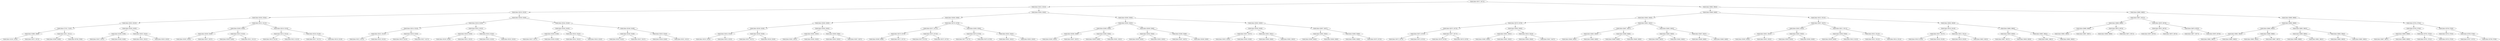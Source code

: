 digraph G{
808103189 [label="Node{data=[9371, 9371]}"]
808103189 -> 1467325360
1467325360 [label="Node{data=[9252, 9252]}"]
1467325360 -> 336955574
336955574 [label="Node{data=[9220, 9220]}"]
336955574 -> 861457051
861457051 [label="Node{data=[9204, 9204]}"]
861457051 -> 1451203552
1451203552 [label="Node{data=[9010, 9010]}"]
1451203552 -> 766259844
766259844 [label="Node{data=[7523, 7523]}"]
766259844 -> 365187007
365187007 [label="Node{data=[5968, 5968]}"]
365187007 -> 1623016334
1623016334 [label="Node{data=[4234, 4234]}"]
365187007 -> 1245144290
1245144290 [label="Node{data=[5972, 5972]}"]
766259844 -> 113465138
113465138 [label="Node{data=[8311, 8311]}"]
113465138 -> 835541474
835541474 [label="Node{data=[8308, 8308]}"]
113465138 -> 996597094
996597094 [label="Node{data=[8768, 8768]}"]
1451203552 -> 1242017436
1242017436 [label="Node{data=[9200, 9200]}"]
1242017436 -> 1449200169
1449200169 [label="Node{data=[9198, 9198]}"]
1449200169 -> 230185806
230185806 [label="Node{data=[9197, 9197]}"]
1449200169 -> 12073586
12073586 [label="Node{data=[9199, 9199]}"]
1242017436 -> 2000426935
2000426935 [label="Node{data=[9202, 9202]}"]
2000426935 -> 701655867
701655867 [label="Node{data=[9201, 9201]}"]
2000426935 -> 1719613284
1719613284 [label="Node{data=[9203, 9203]}"]
861457051 -> 659946099
659946099 [label="Node{data=[9212, 9212]}"]
659946099 -> 809750657
809750657 [label="Node{data=[9208, 9208]}"]
809750657 -> 183696897
183696897 [label="Node{data=[9206, 9206]}"]
183696897 -> 363412524
363412524 [label="Node{data=[9205, 9205]}"]
183696897 -> 497539720
497539720 [label="Node{data=[9207, 9207]}"]
809750657 -> 869193317
869193317 [label="Node{data=[9210, 9210]}"]
869193317 -> 785458411
785458411 [label="Node{data=[9209, 9209]}"]
869193317 -> 1925526849
1925526849 [label="Node{data=[9211, 9211]}"]
659946099 -> 1360384523
1360384523 [label="Node{data=[9216, 9216]}"]
1360384523 -> 338512818
338512818 [label="Node{data=[9214, 9214]}"]
338512818 -> 863818656
863818656 [label="Node{data=[9213, 9213]}"]
338512818 -> 1749583795
1749583795 [label="Node{data=[9215, 9215]}"]
1360384523 -> 397575483
397575483 [label="Node{data=[9218, 9218]}"]
397575483 -> 1765551268
1765551268 [label="Node{data=[9217, 9217]}"]
397575483 -> 1007158256
1007158256 [label="Node{data=[9219, 9219]}"]
336955574 -> 273772253
273772253 [label="Node{data=[9236, 9236]}"]
273772253 -> 323594929
323594929 [label="Node{data=[9228, 9228]}"]
323594929 -> 454618480
454618480 [label="Node{data=[9224, 9224]}"]
454618480 -> 1735617120
1735617120 [label="Node{data=[9222, 9222]}"]
1735617120 -> 2093995989
2093995989 [label="Node{data=[9221, 9221]}"]
1735617120 -> 571336415
571336415 [label="Node{data=[9223, 9223]}"]
454618480 -> 2116217987
2116217987 [label="Node{data=[9226, 9226]}"]
2116217987 -> 41859405
41859405 [label="Node{data=[9225, 9225]}"]
2116217987 -> 894888
894888 [label="Node{data=[9227, 9227]}"]
323594929 -> 1308332648
1308332648 [label="Node{data=[9232, 9232]}"]
1308332648 -> 609495456
609495456 [label="Node{data=[9230, 9230]}"]
609495456 -> 1402427574
1402427574 [label="Node{data=[9229, 9229]}"]
609495456 -> 1045075339
1045075339 [label="Node{data=[9231, 9231]}"]
1308332648 -> 800270584
800270584 [label="Node{data=[9234, 9234]}"]
800270584 -> 716115335
716115335 [label="Node{data=[9233, 9233]}"]
800270584 -> 1133814412
1133814412 [label="Node{data=[9235, 9235]}"]
273772253 -> 689476024
689476024 [label="Node{data=[9244, 9244]}"]
689476024 -> 534419595
534419595 [label="Node{data=[9240, 9240]}"]
534419595 -> 1305181634
1305181634 [label="Node{data=[9238, 9238]}"]
1305181634 -> 724383285
724383285 [label="Node{data=[9237, 9237]}"]
1305181634 -> 1188427705
1188427705 [label="Node{data=[9239, 9239]}"]
534419595 -> 226500904
226500904 [label="Node{data=[9242, 9242]}"]
226500904 -> 464742455
464742455 [label="Node{data=[9241, 9241]}"]
226500904 -> 1500342762
1500342762 [label="Node{data=[9243, 9243]}"]
689476024 -> 820786497
820786497 [label="Node{data=[9248, 9248]}"]
820786497 -> 1013566229
1013566229 [label="Node{data=[9246, 9246]}"]
1013566229 -> 1008467583
1008467583 [label="Node{data=[9245, 9245]}"]
1013566229 -> 235659823
235659823 [label="Node{data=[9247, 9247]}"]
820786497 -> 1604098194
1604098194 [label="Node{data=[9250, 9250]}"]
1604098194 -> 761254167
761254167 [label="Node{data=[9249, 9249]}"]
1604098194 -> 1314142917
1314142917 [label="Node{data=[9251, 9251]}"]
1467325360 -> 522167226
522167226 [label="Node{data=[9284, 9284]}"]
522167226 -> 612163779
612163779 [label="Node{data=[9268, 9268]}"]
612163779 -> 2004372018
2004372018 [label="Node{data=[9260, 9260]}"]
2004372018 -> 412472330
412472330 [label="Node{data=[9256, 9256]}"]
412472330 -> 2062919377
2062919377 [label="Node{data=[9254, 9254]}"]
2062919377 -> 969681844
969681844 [label="Node{data=[9253, 9253]}"]
2062919377 -> 206626661
206626661 [label="Node{data=[9255, 9255]}"]
412472330 -> 986939233
986939233 [label="Node{data=[9258, 9258]}"]
986939233 -> 1841796548
1841796548 [label="Node{data=[9257, 9257]}"]
986939233 -> 890147395
890147395 [label="Node{data=[9259, 9259]}"]
2004372018 -> 1068488816
1068488816 [label="Node{data=[9264, 9264]}"]
1068488816 -> 505843859
505843859 [label="Node{data=[9262, 9262]}"]
505843859 -> 1335775014
1335775014 [label="Node{data=[9261, 9261]}"]
505843859 -> 247676956
247676956 [label="Node{data=[9263, 9263]}"]
1068488816 -> 1332639212
1332639212 [label="Node{data=[9266, 9266]}"]
1332639212 -> 1709622938
1709622938 [label="Node{data=[9265, 9265]}"]
1332639212 -> 1480344191
1480344191 [label="Node{data=[9267, 9267]}"]
612163779 -> 1290484420
1290484420 [label="Node{data=[9276, 9276]}"]
1290484420 -> 1888941984
1888941984 [label="Node{data=[9272, 9272]}"]
1888941984 -> 597114174
597114174 [label="Node{data=[9270, 9270]}"]
597114174 -> 427998345
427998345 [label="Node{data=[9269, 9269]}"]
597114174 -> 204114023
204114023 [label="Node{data=[9271, 9271]}"]
1888941984 -> 1271289269
1271289269 [label="Node{data=[9274, 9274]}"]
1271289269 -> 1369636670
1369636670 [label="Node{data=[9273, 9273]}"]
1271289269 -> 1565030263
1565030263 [label="Node{data=[9275, 9275]}"]
1290484420 -> 91858185
91858185 [label="Node{data=[9280, 9280]}"]
91858185 -> 2095789038
2095789038 [label="Node{data=[9278, 9278]}"]
2095789038 -> 980842562
980842562 [label="Node{data=[9277, 9277]}"]
2095789038 -> 614155188
614155188 [label="Node{data=[9279, 9279]}"]
91858185 -> 1812134851
1812134851 [label="Node{data=[9282, 9282]}"]
1812134851 -> 1238618606
1238618606 [label="Node{data=[9281, 9281]}"]
1812134851 -> 1089340670
1089340670 [label="Node{data=[9283, 9283]}"]
522167226 -> 1050048948
1050048948 [label="Node{data=[9300, 9300]}"]
1050048948 -> 1169244486
1169244486 [label="Node{data=[9292, 9292]}"]
1169244486 -> 305833151
305833151 [label="Node{data=[9288, 9288]}"]
305833151 -> 574856178
574856178 [label="Node{data=[9286, 9286]}"]
574856178 -> 798297559
798297559 [label="Node{data=[9285, 9285]}"]
574856178 -> 1617019410
1617019410 [label="Node{data=[9287, 9287]}"]
305833151 -> 666471933
666471933 [label="Node{data=[9290, 9290]}"]
666471933 -> 429592307
429592307 [label="Node{data=[9289, 9289]}"]
666471933 -> 518472610
518472610 [label="Node{data=[9291, 9291]}"]
1169244486 -> 1895330622
1895330622 [label="Node{data=[9296, 9296]}"]
1895330622 -> 457563833
457563833 [label="Node{data=[9294, 9294]}"]
457563833 -> 1516812212
1516812212 [label="Node{data=[9293, 9293]}"]
457563833 -> 2117473544
2117473544 [label="Node{data=[9295, 9295]}"]
1895330622 -> 1298458739
1298458739 [label="Node{data=[9298, 9298]}"]
1298458739 -> 2019645296
2019645296 [label="Node{data=[9297, 9297]}"]
1298458739 -> 1739299551
1739299551 [label="Node{data=[9299, 9299]}"]
1050048948 -> 695950711
695950711 [label="Node{data=[9363, 9363]}"]
695950711 -> 1136004955
1136004955 [label="Node{data=[9359, 9359]}"]
1136004955 -> 824056458
824056458 [label="Node{data=[9357, 9357]}"]
824056458 -> 173544212
173544212 [label="Node{data=[9335, 9335]}"]
824056458 -> 2033940429
2033940429 [label="Node{data=[9358, 9358]}"]
1136004955 -> 176448358
176448358 [label="Node{data=[9361, 9361]}"]
176448358 -> 1259332342
1259332342 [label="Node{data=[9360, 9360]}"]
176448358 -> 25532464
25532464 [label="Node{data=[9362, 9362]}"]
695950711 -> 597820114
597820114 [label="Node{data=[9367, 9367]}"]
597820114 -> 169138835
169138835 [label="Node{data=[9365, 9365]}"]
169138835 -> 1043890549
1043890549 [label="Node{data=[9364, 9364]}"]
169138835 -> 324127386
324127386 [label="Node{data=[9366, 9366]}"]
597820114 -> 542572208
542572208 [label="Node{data=[9369, 9369]}"]
542572208 -> 213547115
213547115 [label="Node{data=[9368, 9368]}"]
542572208 -> 1995662240
1995662240 [label="Node{data=[9370, 9370]}"]
808103189 -> 1810592510
1810592510 [label="Node{data=[9664, 9664]}"]
1810592510 -> 2095030861
2095030861 [label="Node{data=[9499, 9499]}"]
2095030861 -> 595190941
595190941 [label="Node{data=[9483, 9483]}"]
595190941 -> 1316646193
1316646193 [label="Node{data=[9379, 9379]}"]
1316646193 -> 2117503618
2117503618 [label="Node{data=[9375, 9375]}"]
2117503618 -> 2147128003
2147128003 [label="Node{data=[9373, 9373]}"]
2147128003 -> 323738797
323738797 [label="Node{data=[9372, 9372]}"]
2147128003 -> 239413264
239413264 [label="Node{data=[9374, 9374]}"]
2117503618 -> 1148047808
1148047808 [label="Node{data=[9377, 9377]}"]
1148047808 -> 1865039620
1865039620 [label="Node{data=[9376, 9376]}"]
1148047808 -> 583608568
583608568 [label="Node{data=[9378, 9378]}"]
1316646193 -> 99320089
99320089 [label="Node{data=[9383, 9383]}"]
99320089 -> 790803381
790803381 [label="Node{data=[9381, 9381]}"]
790803381 -> 298744650
298744650 [label="Node{data=[9380, 9380]}"]
790803381 -> 2049646435
2049646435 [label="Node{data=[9382, 9382]}"]
99320089 -> 596753014
596753014 [label="Node{data=[9424, 9424]}"]
596753014 -> 420747946
420747946 [label="Node{data=[9384, 9384]}"]
596753014 -> 2070030057
2070030057 [label="Node{data=[9447, 9447]}"]
595190941 -> 1502674657
1502674657 [label="Node{data=[9491, 9491]}"]
1502674657 -> 2004663727
2004663727 [label="Node{data=[9487, 9487]}"]
2004663727 -> 1308895392
1308895392 [label="Node{data=[9485, 9485]}"]
1308895392 -> 607853287
607853287 [label="Node{data=[9484, 9484]}"]
1308895392 -> 2055376759
2055376759 [label="Node{data=[9486, 9486]}"]
2004663727 -> 1744946253
1744946253 [label="Node{data=[9489, 9489]}"]
1744946253 -> 120565957
120565957 [label="Node{data=[9488, 9488]}"]
1744946253 -> 2067754725
2067754725 [label="Node{data=[9490, 9490]}"]
1502674657 -> 354987970
354987970 [label="Node{data=[9495, 9495]}"]
354987970 -> 1944924806
1944924806 [label="Node{data=[9493, 9493]}"]
1944924806 -> 163450278
163450278 [label="Node{data=[9492, 9492]}"]
1944924806 -> 158732850
158732850 [label="Node{data=[9494, 9494]}"]
354987970 -> 1508964961
1508964961 [label="Node{data=[9497, 9497]}"]
1508964961 -> 1133746907
1133746907 [label="Node{data=[9496, 9496]}"]
1508964961 -> 976841778
976841778 [label="Node{data=[9498, 9498]}"]
2095030861 -> 57089733
57089733 [label="Node{data=[9515, 9515]}"]
57089733 -> 1562038074
1562038074 [label="Node{data=[9507, 9507]}"]
1562038074 -> 33604352
33604352 [label="Node{data=[9503, 9503]}"]
33604352 -> 1932093326
1932093326 [label="Node{data=[9501, 9501]}"]
1932093326 -> 1216597528
1216597528 [label="Node{data=[9500, 9500]}"]
1932093326 -> 1131133741
1131133741 [label="Node{data=[9502, 9502]}"]
33604352 -> 1199011971
1199011971 [label="Node{data=[9505, 9505]}"]
1199011971 -> 2136630004
2136630004 [label="Node{data=[9504, 9504]}"]
1199011971 -> 704610313
704610313 [label="Node{data=[9506, 9506]}"]
1562038074 -> 936637640
936637640 [label="Node{data=[9511, 9511]}"]
936637640 -> 1260134865
1260134865 [label="Node{data=[9509, 9509]}"]
1260134865 -> 1736288132
1736288132 [label="Node{data=[9508, 9508]}"]
1260134865 -> 852991146
852991146 [label="Node{data=[9510, 9510]}"]
936637640 -> 436886412
436886412 [label="Node{data=[9513, 9513]}"]
436886412 -> 817034165
817034165 [label="Node{data=[9512, 9512]}"]
436886412 -> 981021600
981021600 [label="Node{data=[9514, 9514]}"]
57089733 -> 885381769
885381769 [label="Node{data=[9656, 9656]}"]
885381769 -> 2094739878
2094739878 [label="Node{data=[9519, 9519]}"]
2094739878 -> 1532189395
1532189395 [label="Node{data=[9517, 9517]}"]
1532189395 -> 683968042
683968042 [label="Node{data=[9516, 9516]}"]
1532189395 -> 852426793
852426793 [label="Node{data=[9518, 9518]}"]
2094739878 -> 398217687
398217687 [label="Node{data=[9521, 9521]}"]
398217687 -> 1459098673
1459098673 [label="Node{data=[9520, 9520]}"]
398217687 -> 1510026514
1510026514 [label="Node{data=[9655, 9655]}"]
885381769 -> 277196851
277196851 [label="Node{data=[9660, 9660]}"]
277196851 -> 1698855197
1698855197 [label="Node{data=[9658, 9658]}"]
1698855197 -> 1930276888
1930276888 [label="Node{data=[9657, 9657]}"]
1698855197 -> 548891350
548891350 [label="Node{data=[9659, 9659]}"]
277196851 -> 487477979
487477979 [label="Node{data=[9662, 9662]}"]
487477979 -> 1811041014
1811041014 [label="Node{data=[9661, 9661]}"]
487477979 -> 1969339104
1969339104 [label="Node{data=[9663, 9663]}"]
1810592510 -> 1855688512
1855688512 [label="Node{data=[9680, 9680]}"]
1855688512 -> 23892162
23892162 [label="Node{data=[9672, 9672]}"]
23892162 -> 2016464867
2016464867 [label="Node{data=[9668, 9668]}"]
2016464867 -> 16702655
16702655 [label="Node{data=[9666, 9666]}"]
16702655 -> 850240111
850240111 [label="Node{data=[9665, 9665]}"]
16702655 -> 1461898872
1461898872 [label="Node{data=[9667, 9667]}"]
2016464867 -> 689134760
689134760 [label="Node{data=[9670, 9670]}"]
689134760 -> 1602119185
1602119185 [label="Node{data=[9669, 9669]}"]
689134760 -> 10422603
10422603 [label="Node{data=[9671, 9671]}"]
23892162 -> 1099912750
1099912750 [label="Node{data=[9676, 9676]}"]
1099912750 -> 1925887147
1925887147 [label="Node{data=[9674, 9674]}"]
1925887147 -> 1579682317
1579682317 [label="Node{data=[9673, 9673]}"]
1925887147 -> 637896146
637896146 [label="Node{data=[9675, 9675]}"]
1099912750 -> 486574362
486574362 [label="Node{data=[9678, 9678]}"]
486574362 -> 986192381
986192381 [label="Node{data=[9677, 9677]}"]
486574362 -> 615384267
615384267 [label="Node{data=[9679, 9679]}"]
1855688512 -> 772751001
772751001 [label="Node{data=[9696, 9696]}"]
772751001 -> 937310747
937310747 [label="Node{data=[9688, 9688]}"]
937310747 -> 1302579948
1302579948 [label="Node{data=[9684, 9684]}"]
1302579948 -> 427759567
427759567 [label="Node{data=[9682, 9682]}"]
427759567 -> 1314068879
1314068879 [label="Node{data=[9681, 9681]}"]
427759567 -> 144436412
144436412 [label="Node{data=[9683, 9683]}"]
1302579948 -> 1530704873
1530704873 [label="Node{data=[9686, 9686]}"]
1530704873 -> 974919214
974919214 [label="Node{data=[9685, 9685]}"]
1530704873 -> 1825963907
1825963907 [label="Node{data=[9687, 9687]}"]
937310747 -> 1006375081
1006375081 [label="Node{data=[9692, 9692]}"]
1006375081 -> 98652100
98652100 [label="Node{data=[9690, 9690]}"]
98652100 -> 1595315248
1595315248 [label="Node{data=[9689, 9689]}"]
98652100 -> 477905334
477905334 [label="Node{data=[9691, 9691]}"]
1006375081 -> 1205760968
1205760968 [label="Node{data=[9694, 9694]}"]
1205760968 -> 1221495704
1221495704 [label="Node{data=[9693, 9693]}"]
1205760968 -> 588394917
588394917 [label="Node{data=[9695, 9695]}"]
772751001 -> 1562224000
1562224000 [label="Node{data=[9704, 9704]}"]
1562224000 -> 1776930264
1776930264 [label="Node{data=[9700, 9700]}"]
1776930264 -> 1439111478
1439111478 [label="Node{data=[9698, 9698]}"]
1439111478 -> 1735034162
1735034162 [label="Node{data=[9697, 9697]}"]
1439111478 -> 1466633722
1466633722 [label="Node{data=[9699, 9699]}"]
1776930264 -> 1892392386
1892392386 [label="Node{data=[9702, 9702]}"]
1892392386 -> 489169988
489169988 [label="Node{data=[9701, 9701]}"]
1892392386 -> 785936838
785936838 [label="Node{data=[9703, 9703]}"]
1562224000 -> 559136058
559136058 [label="Node{data=[9706, 9706]}"]
559136058 -> 232395103
232395103 [label="Node{data=[9705, 9705]}"]
559136058 -> 1368133284
1368133284 [label="Node{data=[9708, 9708]}"]
1368133284 -> 1018626834
1018626834 [label="Node{data=[9707, 9707]}"]
1368133284 -> 11650003
11650003 [label="Node{data=[9709, 9709]}"]
}